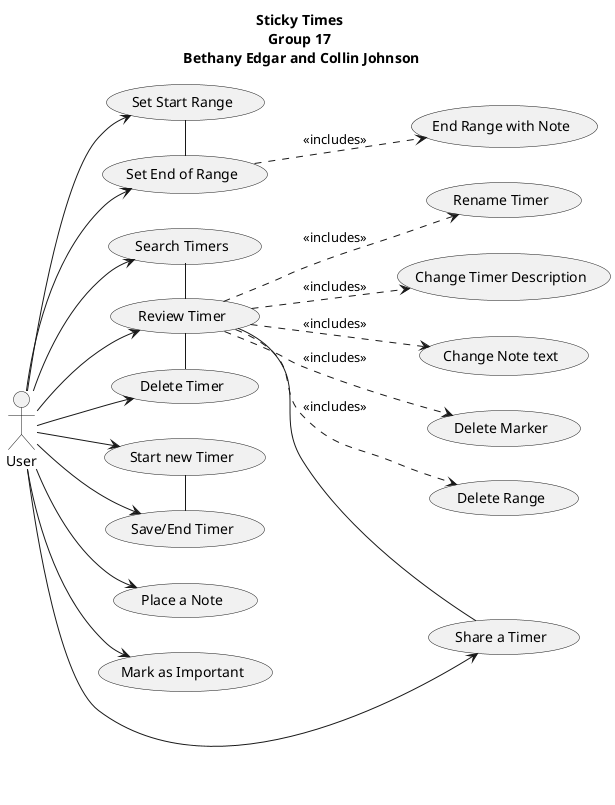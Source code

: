 @startuml

left to right direction

(Start new Timer) as (Start)
(Place a Note) as (Note)
(Mark as Important) as (Imp!)
(Set Start Range) as (SRange)
(Set End of Range) as (ERange)
    (End Range with Note) as (ENoteRange)
(Save/End Timer) as (Stop)
(Search Timers) as (Search)
(Delete Timer) as (Delete)
(Review Timer) as (Review)
    (Rename Timer) as (Rename)
    (Change Timer Description) as (changeDescript)
    (Change Note text) as (changeNote)
    (Delete Marker) as (delMark)
    (Delete Range) as (delRange)
(Share a Timer) as (Share)

Actor User

title Sticky Times \nGroup 17 \nBethany Edgar and Collin Johnson

User --> (Start)
User --> (Note)
User --> (Imp!)
User --> (SRange)
User --> (ERange)
User --> (Stop)
User --> (Search)
User --> (Delete)
User --> (Review)
User --> (Share)

(Review) ..> (Rename) : <<includes>>
(Review) ..> (changeDescript) : <<includes>>
(Review) ..> (changeNote) : <<includes>>
(Review) ..> (delMark) : <<includes>>
(Review) ..> (delRange) : <<includes>>
(ERange) ..> (ENoteRange) : <<includes>>

(SRange) - (ERange)
(Search) - (Review)
(Review) - (Delete)
(Review) -- (Share)
(Start) - (Stop)



@enduml